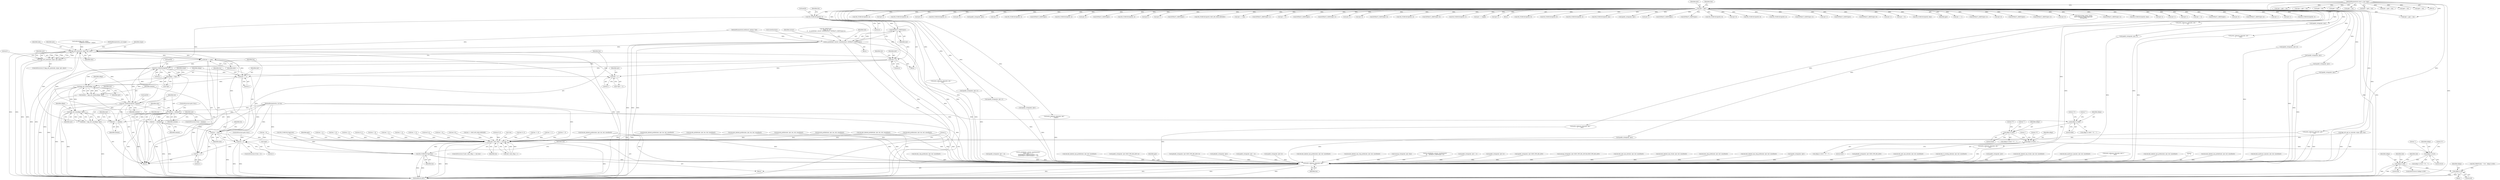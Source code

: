 digraph "0_tcpdump_af2cf04a9394c1a56227c2289ae8da262828294a@array" {
"1002666" [label="(Call,ND_TCHECK2(tptr[0], 4))"];
"1000142" [label="(Call,tptr = pptr)"];
"1000128" [label="(MethodParameterIn,const u_char *pptr)"];
"1002686" [label="(Call,EXTRACT_32BITS(tptr))"];
"1002681" [label="(Call,as_printf(ndo, astostr, sizeof(astostr), EXTRACT_32BITS(tptr)))"];
"1002818" [label="(Call,bgp_attr_print(ndo, atype, tptr, alen))"];
"1002817" [label="(Call,!bgp_attr_print(ndo, atype, tptr, alen))"];
"1002825" [label="(Call,tptr += alen)"];
"1002700" [label="(Call,ND_TCHECK2(tptr[0], 2))"];
"1002710" [label="(Call,aflags = *tptr)"];
"1002728" [label="(Call,bgp_attr_lenlen(aflags, tptr))"];
"1002726" [label="(Call,alenlen = bgp_attr_lenlen(aflags, tptr))"];
"1002731" [label="(Call,ND_TCHECK2(tptr[0], alenlen))"];
"1002737" [label="(Call,len < alenlen)"];
"1002746" [label="(Call,tptr += alenlen)"];
"1002749" [label="(Call,len -= alenlen)"];
"1002828" [label="(Call,len -= alen)"];
"1002706" [label="(Call,len < 2)"];
"1002723" [label="(Call,len -= 2)"];
"1002915" [label="(Call,ndo->ndo_vflag > 1 && len)"];
"1002923" [label="(Call,ND_TCHECK2(*pptr,len))"];
"1002927" [label="(Call,print_unknown_data(ndo, pptr, \"\n\t    \", len))"];
"1002743" [label="(Call,bgp_attr_len(aflags, tptr))"];
"1002741" [label="(Call,alen = bgp_attr_len(aflags, tptr))"];
"1002775" [label="(Call,aflags & 0x80)"];
"1002782" [label="(Call,aflags & 0x40)"];
"1002789" [label="(Call,aflags & 0x20)"];
"1002795" [label="(Call,aflags & 0x10)"];
"1002801" [label="(Call,aflags & 0xf)"];
"1002809" [label="(Call,aflags & 0xf)"];
"1002717" [label="(Call,tptr + 1)"];
"1002720" [label="(Call,tptr += 2)"];
"1002688" [label="(Call,tptr+=4)"];
"1000587" [label="(Call,ND_TCHECK2(tptr[0], 4))"];
"1001185" [label="(Call,tptr < pptr + len)"];
"1002367" [label="(Call,tptr+2)"];
"1002691" [label="(Call,len -=4)"];
"1002523" [label="(Call,ND_TCHECK2(tptr[0], 8))"];
"1001200" [label="(Call,decode_prefix4(ndo, tptr, len, buf, sizeof(buf)))"];
"1002690" [label="(Literal,4)"];
"1002792" [label="(Literal,\"P\")"];
"1002736" [label="(ControlStructure,if (len < alenlen))"];
"1002688" [label="(Call,tptr+=4)"];
"1002218" [label="(Call,tptr+4)"];
"1002169" [label="(Call,ND_TCHECK2(tptr[0], 2))"];
"1002243" [label="(Call,tptr+6)"];
"1002720" [label="(Call,tptr += 2)"];
"1002749" [label="(Call,len -= alenlen)"];
"1002689" [label="(Identifier,tptr)"];
"1002476" [label="(Call,ipaddr_string(ndo, tptr))"];
"1000428" [label="(Call,ipaddr_string(ndo, tptr + 4))"];
"1002937" [label="(MethodReturn,RET)"];
"1002239" [label="(Call,tptr+2)"];
"1001698" [label="(Call,len == BGP_MP_NLRI_MINSIZE)"];
"1002731" [label="(Call,ND_TCHECK2(tptr[0], alenlen))"];
"1002732" [label="(Call,tptr[0])"];
"1002719" [label="(Literal,1)"];
"1002588" [label="(Call,ND_TCHECK2(tptr[0], 3))"];
"1000493" [label="(Call,EXTRACT_32BITS(tptr))"];
"1002517" [label="(Call,ipaddr_string(ndo, tptr))"];
"1000557" [label="(Call,ND_TCHECK2(tptr[0], 4))"];
"1000200" [label="(Call,bgp_attr_get_as_size(ndo, atype, pptr, len))"];
"1002682" [label="(Identifier,ndo)"];
"1002376" [label="(Call,tptr+4)"];
"1001876" [label="(Call,decode_labeled_prefix6(ndo, tptr, len, buf, sizeof(buf)))"];
"1000128" [label="(MethodParameterIn,const u_char *pptr)"];
"1002925" [label="(Identifier,pptr)"];
"1002804" [label="(Call,ND_PRINT((ndo, \"+%x\", aflags & 0xf)))"];
"1002916" [label="(Call,ndo->ndo_vflag > 1)"];
"1002781" [label="(Call,aflags & 0x40 ? \"T\" : \"\")"];
"1002570" [label="(Call,print_unknown_data(ndo, tptr, \"\n\t      \", tlen))"];
"1002830" [label="(Identifier,alen)"];
"1000258" [label="(Call,as_printf(ndo, astostr, sizeof(astostr),\n\t\t\t\tas_size == 2 ?\n\t\t\t\tEXTRACT_16BITS(&tptr[2 + i]) :\n\t\t\t\tEXTRACT_32BITS(&tptr[2 + i])))"];
"1002827" [label="(Identifier,alen)"];
"1002748" [label="(Identifier,alenlen)"];
"1002777" [label="(Literal,0x80)"];
"1000461" [label="(Call,EXTRACT_32BITS(tptr))"];
"1000321" [label="(Call,ND_TCHECK2(tptr[0], 4))"];
"1002109" [label="(Call,tptr-3)"];
"1002333" [label="(Call,tptr+7)"];
"1002730" [label="(Identifier,tptr)"];
"1001488" [label="(Call,decode_labeled_vpn_prefix6(ndo, tptr, buf, sizeof(buf)))"];
"1001665" [label="(Call,EXTRACT_16BITS(tptr))"];
"1001658" [label="(Call,ND_TCHECK2(tptr[0], BGP_MP_NLRI_MINSIZE))"];
"1001115" [label="(Call,tptr += tlen)"];
"1002599" [label="(Call,EXTRACT_16BITS(tptr+1))"];
"1002726" [label="(Call,alenlen = bgp_attr_lenlen(aflags, tptr))"];
"1002740" [label="(ControlStructure,goto trunc;)"];
"1001047" [label="(Call,ipaddr_string(ndo, tptr+BGP_VPN_RD_LEN+4))"];
"1002454" [label="(Call,tptr +=5)"];
"1002733" [label="(Identifier,tptr)"];
"1001724" [label="(Call,decode_prefix4(ndo, tptr, len, buf, sizeof(buf)))"];
"1002745" [label="(Identifier,tptr)"];
"1002929" [label="(Identifier,pptr)"];
"1002790" [label="(Identifier,aflags)"];
"1002866" [label="(Call,EXTRACT_32BITS(tptr))"];
"1002221" [label="(Call,ipaddr_string(ndo, tptr+4))"];
"1002274" [label="(Call,EXTRACT_32BITS(tptr+2))"];
"1002775" [label="(Call,aflags & 0x80)"];
"1002450" [label="(Call,tptr+2)"];
"1000436" [label="(Call,len != 8)"];
"1002711" [label="(Identifier,aflags)"];
"1002707" [label="(Identifier,len)"];
"1002933" [label="(Literal,1)"];
"1001076" [label="(Call,ip6addr_string(ndo, tptr+BGP_VPN_RD_LEN+3))"];
"1002716" [label="(Call,*(tptr + 1))"];
"1000598" [label="(Call,ipaddr_string(ndo, tptr))"];
"1002739" [label="(Identifier,alenlen)"];
"1000206" [label="(Call,tptr < pptr + len)"];
"1001641" [label="(Call,tptr = pptr + len)"];
"1002372" [label="(Call,tptr+3)"];
"1002554" [label="(Call,ipaddr_string(ndo, tptr))"];
"1000861" [label="(Call,ip6addr_string(ndo, tptr))"];
"1002802" [label="(Identifier,aflags)"];
"1002217" [label="(Call,EXTRACT_32BITS(tptr+4))"];
"1002709" [label="(ControlStructure,goto trunc;)"];
"1002154" [label="(Call,len % 8)"];
"1002507" [label="(Call,ND_TCHECK2(tptr[0], 4))"];
"1002743" [label="(Call,bgp_attr_len(aflags, tptr))"];
"1002774" [label="(Call,aflags & 0x80 ? \"O\" : \"\")"];
"1000463" [label="(Call,ipaddr_string(ndo, tptr + 4))"];
"1002242" [label="(Call,EXTRACT_16BITS(tptr+6))"];
"1001448" [label="(Call,decode_labeled_prefix6(ndo, tptr, len, buf, sizeof(buf)))"];
"1002534" [label="(Call,ipaddr_string(ndo, tptr))"];
"1000208" [label="(Call,pptr + len)"];
"1002922" [label="(Block,)"];
"1002822" [label="(Identifier,alen)"];
"1002806" [label="(Identifier,ndo)"];
"1002679" [label="(Block,)"];
"1001643" [label="(Call,pptr + len)"];
"1001711" [label="(Call,pptr + len)"];
"1002924" [label="(Call,*pptr)"];
"1002413" [label="(Call,ND_TCHECK2(tptr[0], 5))"];
"1002746" [label="(Call,tptr += alenlen)"];
"1002798" [label="(Literal,\"E\")"];
"1001633" [label="(Call,print_unknown_data(ndo, tptr, \"\n\t    \", tlen))"];
"1002695" [label="(Identifier,len)"];
"1002820" [label="(Identifier,atype)"];
"1002795" [label="(Call,aflags & 0x10)"];
"1002479" [label="(Call,ipaddr_string(ndo, tptr+4))"];
"1002658" [label="(Call,tptr += length)"];
"1002275" [label="(Call,tptr+2)"];
"1000126" [label="(MethodParameterIn,netdissect_options *ndo)"];
"1002710" [label="(Call,aflags = *tptr)"];
"1001804" [label="(Call,decode_labeled_vpn_prefix4(ndo, tptr, buf, sizeof(buf)))"];
"1000130" [label="(Block,)"];
"1002543" [label="(Call,ND_TCHECK2(tptr[0], 8))"];
"1000471" [label="(Call,len % 4)"];
"1002750" [label="(Identifier,len)"];
"1002741" [label="(Call,alen = bgp_attr_len(aflags, tptr))"];
"1002012" [label="(Call,decode_labeled_vpn_clnp_prefix(ndo, tptr, buf, sizeof(buf)))"];
"1002137" [label="(Call,tptr = pptr + len)"];
"1002486" [label="(Call,ND_TCHECK2(tptr[0], 8))"];
"1000486" [label="(Call,ND_TCHECK2(tptr[0], 4))"];
"1002914" [label="(ControlStructure,if (ndo->ndo_vflag > 1 && len))"];
"1000190" [label="(Call,!len)"];
"1002816" [label="(ControlStructure,if (!bgp_attr_print(ndo, atype, tptr, alen)))"];
"1002799" [label="(Literal,\"\")"];
"1002712" [label="(Call,*tptr)"];
"1000977" [label="(Call,isonsap_string(ndo, tptr, tlen))"];
"1002915" [label="(Call,ndo->ndo_vflag > 1 && len)"];
"1002302" [label="(Call,ipaddr_string(ndo, tptr+2))"];
"1002255" [label="(Call,as_printf(ndo, astostr, sizeof(astostr),\n\t\t\t    EXTRACT_32BITS(tptr+2)))"];
"1002809" [label="(Call,aflags & 0xf)"];
"1002807" [label="(Block,)"];
"1000408" [label="(Call,ipaddr_string(ndo, tptr + 2))"];
"1000385" [label="(Call,ND_TCHECK2(tptr[0], len))"];
"1002738" [label="(Identifier,len)"];
"1002497" [label="(Call,ipaddr_string(ndo, tptr))"];
"1002838" [label="(Call,len % 12)"];
"1002500" [label="(Call,ipaddr_string(ndo, tptr+4))"];
"1000391" [label="(Call,len == 6)"];
"1002387" [label="(Call,tptr+2)"];
"1002819" [label="(Identifier,ndo)"];
"1002676" [label="(Call,ND_PRINT((ndo, \"\n\t    Origin AS: %s\",\n\t\t    as_printf(ndo, astostr, sizeof(astostr), EXTRACT_32BITS(tptr)))))"];
"1001240" [label="(Call,decode_labeled_prefix4(ndo, tptr, len, buf, sizeof(buf)))"];
"1002729" [label="(Identifier,aflags)"];
"1000815" [label="(Call,ipaddr_string(ndo, tptr+BGP_VPN_RD_LEN))"];
"1002817" [label="(Call,!bgp_attr_print(ndo, atype, tptr, alen))"];
"1000357" [label="(Call,EXTRACT_32BITS(tptr))"];
"1002735" [label="(Identifier,alenlen)"];
"1002747" [label="(Identifier,tptr)"];
"1002921" [label="(Identifier,len)"];
"1002670" [label="(Literal,4)"];
"1001018" [label="(Call,isonsap_string(ndo, tptr+BGP_VPN_RD_LEN,tlen-BGP_VPN_RD_LEN))"];
"1002667" [label="(Call,tptr[0])"];
"1002928" [label="(Identifier,ndo)"];
"1002700" [label="(Call,ND_TCHECK2(tptr[0], 2))"];
"1002044" [label="(Call,decode_mdt_vpn_nlri(ndo, tptr, buf, sizeof(buf)))"];
"1002821" [label="(Identifier,tptr)"];
"1001408" [label="(Call,decode_prefix6(ndo, tptr, len, buf, sizeof(buf)))"];
"1001520" [label="(Call,decode_labeled_vpn_l2(ndo, tptr, buf, sizeof(buf)))"];
"1002744" [label="(Identifier,aflags)"];
"1002927" [label="(Call,print_unknown_data(ndo, pptr, \"\n\t    \", len))"];
"1002818" [label="(Call,bgp_attr_print(ndo, atype, tptr, alen))"];
"1002237" [label="(Call,ipaddr_string(ndo, tptr+2))"];
"1001552" [label="(Call,decode_clnp_prefix(ndo, tptr, buf, sizeof(buf)))"];
"1002724" [label="(Identifier,len)"];
"1002892" [label="(Call,ND_TCHECK2(*pptr,len))"];
"1001584" [label="(Call,decode_labeled_vpn_clnp_prefix(ndo, tptr, buf, sizeof(buf)))"];
"1002779" [label="(Literal,\"\")"];
"1002785" [label="(Literal,\"T\")"];
"1001709" [label="(Call,tptr < pptr + len)"];
"1002721" [label="(Identifier,tptr)"];
"1002176" [label="(Call,EXTRACT_16BITS(tptr))"];
"1002725" [label="(Literal,2)"];
"1000445" [label="(Call,ND_TCHECK2(tptr[0], 8))"];
"1002326" [label="(Call,tptr+6)"];
"1002727" [label="(Identifier,alenlen)"];
"1000153" [label="(Call,len != 1)"];
"1002789" [label="(Call,aflags & 0x20)"];
"1002810" [label="(Identifier,aflags)"];
"1000567" [label="(Call,ipaddr_string(ndo, tptr))"];
"1002465" [label="(Call,ND_TCHECK2(tptr[0], 8))"];
"1000362" [label="(Call,len != 0)"];
"1000347" [label="(Call,ND_TCHECK2(tptr[0], 4))"];
"1002260" [label="(Call,EXTRACT_32BITS(tptr+2))"];
"1002800" [label="(ControlStructure,if (aflags & 0xf))"];
"1002923" [label="(Call,ND_TCHECK2(*pptr,len))"];
"1000767" [label="(Call,ipaddr_string(ndo, tptr))"];
"1002304" [label="(Call,tptr+2)"];
"1001764" [label="(Call,decode_labeled_prefix4(ndo, tptr, len, buf, sizeof(buf)))"];
"1002803" [label="(Literal,0xf)"];
"1002811" [label="(Literal,0xf)"];
"1002681" [label="(Call,as_printf(ndo, astostr, sizeof(astostr), EXTRACT_32BITS(tptr)))"];
"1000426" [label="(Call,EXTRACT_32BITS(tptr))"];
"1000338" [label="(Call,len != 4)"];
"1002264" [label="(Call,EXTRACT_16BITS(tptr+6))"];
"1002717" [label="(Call,tptr + 1)"];
"1002793" [label="(Literal,\"\")"];
"1002722" [label="(Literal,2)"];
"1000150" [label="(Block,)"];
"1002261" [label="(Call,tptr+2)"];
"1002758" [label="(Call,tok2str(bgp_attr_values,\n                                      \"Unknown Attribute\", atype))"];
"1000373" [label="(Call,len != 6)"];
"1002794" [label="(Call,aflags & 0x10 ? \"E\" : \"\")"];
"1000143" [label="(Identifier,tptr)"];
"1002405" [label="(Call,tptr +=8)"];
"1002653" [label="(Call,print_unknown_data(ndo, tptr,\"\n\t      \", length))"];
"1002704" [label="(Literal,2)"];
"1002696" [label="(Block,)"];
"1002737" [label="(Call,len < alenlen)"];
"1000909" [label="(Call,ip6addr_string(ndo, tptr+BGP_VPN_RD_LEN))"];
"1001091" [label="(Call,ND_TCHECK2(tptr[0], tlen))"];
"1000144" [label="(Identifier,pptr)"];
"1002776" [label="(Identifier,aflags)"];
"1001376" [label="(Call,decode_mdt_vpn_nlri(ndo, tptr, buf, sizeof(buf)))"];
"1002603" [label="(Call,tptr += 3)"];
"1002449" [label="(Call,EXTRACT_24BITS(tptr+2))"];
"1002343" [label="(Call,tptr+6)"];
"1000622" [label="(Call,EXTRACT_16BITS(tptr))"];
"1001312" [label="(Call,decode_rt_routing_info(ndo, tptr, buf, sizeof(buf)))"];
"1002829" [label="(Identifier,len)"];
"1002852" [label="(Call,len > 0)"];
"1000955" [label="(Call,ipaddr_string(ndo, tptr))"];
"1002797" [label="(Literal,0x10)"];
"1001948" [label="(Call,decode_labeled_vpn_l2(ndo, tptr, buf, sizeof(buf)))"];
"1000127" [label="(MethodParameterIn,u_int atype)"];
"1002684" [label="(Call,sizeof(astostr))"];
"1002786" [label="(Literal,\"\")"];
"1002705" [label="(ControlStructure,if (len < 2))"];
"1002212" [label="(Call,EXTRACT_16BITS(tptr+2))"];
"1002686" [label="(Call,EXTRACT_32BITS(tptr))"];
"1002701" [label="(Call,tptr[0])"];
"1001110" [label="(Call,print_unknown_data(ndo, tptr, \"\n\t    \", tlen))"];
"1002723" [label="(Call,len -= 2)"];
"1000180" [label="(Call,len % 2)"];
"1002782" [label="(Call,aflags & 0x40)"];
"1002783" [label="(Identifier,aflags)"];
"1002791" [label="(Literal,0x20)"];
"1002728" [label="(Call,bgp_attr_lenlen(aflags, tptr))"];
"1002814" [label="(Identifier,ndo)"];
"1002265" [label="(Call,tptr+6)"];
"1000170" [label="(Call,tok2str(bgp_origin_values,\n\t\t\t\t\t\t\"Unknown Origin Typecode\",\n\t\t\t\t\t\ttptr[0]))"];
"1002706" [label="(Call,len < 2)"];
"1002386" [label="(Call,EXTRACT_16BITS(tptr+2))"];
"1000663" [label="(Call,ND_TCHECK2(tptr[0], tlen))"];
"1000376" [label="(Call,len != 8)"];
"1002742" [label="(Identifier,alen)"];
"1000548" [label="(Call,len != 4)"];
"1000312" [label="(Call,len != 4)"];
"1002784" [label="(Literal,0x40)"];
"1002223" [label="(Call,tptr+4)"];
"1002213" [label="(Call,tptr+2)"];
"1002421" [label="(Call,tptr+1)"];
"1001344" [label="(Call,decode_multicast_vpn(ndo, tptr, buf, sizeof(buf)))"];
"1002718" [label="(Identifier,tptr)"];
"1002828" [label="(Call,len -= alen)"];
"1002754" [label="(Identifier,ndo)"];
"1002824" [label="(Literal,0)"];
"1002687" [label="(Identifier,tptr)"];
"1002835" [label="(Call,len == 0)"];
"1000542" [label="(Call,tptr +=4)"];
"1002127" [label="(Call,print_unknown_data(ndo, tptr-3, \"\n\t    \", tlen))"];
"1000406" [label="(Call,EXTRACT_16BITS(tptr))"];
"1002349" [label="(Call,tptr+6)"];
"1000331" [label="(Call,ipaddr_string(ndo, tptr))"];
"1002375" [label="(Call,EXTRACT_16BITS(tptr+4))"];
"1002825" [label="(Call,tptr += alen)"];
"1000142" [label="(Call,tptr = pptr)"];
"1002796" [label="(Identifier,aflags)"];
"1002683" [label="(Identifier,astostr)"];
"1002600" [label="(Call,tptr+1)"];
"1002318" [label="(Call,tptr+2)"];
"1002673" [label="(Identifier,len)"];
"1000129" [label="(MethodParameterIn,u_int len)"];
"1000682" [label="(Call,print_unknown_data(ndo, tptr, \"\n\t    \", tlen))"];
"1002708" [label="(Literal,2)"];
"1000146" [label="(Identifier,tlen)"];
"1002778" [label="(Literal,\"O\")"];
"1001836" [label="(Call,decode_prefix6(ndo, tptr, len, buf, sizeof(buf)))"];
"1001280" [label="(Call,decode_labeled_vpn_prefix4(ndo, tptr, buf, sizeof(buf)))"];
"1002930" [label="(Literal,\"\n\t    \")"];
"1001187" [label="(Call,pptr + len)"];
"1000573" [label="(Call,len % 4)"];
"1001916" [label="(Call,decode_labeled_vpn_prefix6(ndo, tptr, buf, sizeof(buf)))"];
"1002139" [label="(Call,pptr + len)"];
"1002076" [label="(Call,decode_multicast_vpn(ndo, tptr, buf, sizeof(buf)))"];
"1002801" [label="(Call,aflags & 0xf)"];
"1002826" [label="(Identifier,tptr)"];
"1002396" [label="(Call,print_unknown_data(ndo, tptr, \"\n\t      \", 8))"];
"1002931" [label="(Identifier,len)"];
"1002316" [label="(Call,ipaddr_string(ndo, tptr+2))"];
"1002666" [label="(Call,ND_TCHECK2(tptr[0], 4))"];
"1002908" [label="(Call,print_unknown_data(ndo, pptr, \"\n\t    \", len))"];
"1002751" [label="(Identifier,alenlen)"];
"1002715" [label="(Identifier,atype)"];
"1001980" [label="(Call,decode_clnp_prefix(ndo, tptr, buf, sizeof(buf)))"];
"1000615" [label="(Call,ND_TCHECK2(tptr[0], 3))"];
"1002926" [label="(Identifier,len)"];
"1002692" [label="(Identifier,len)"];
"1002788" [label="(Call,aflags & 0x20 ? \"P\" : \"\")"];
"1002666" -> "1000150"  [label="AST: "];
"1002666" -> "1002670"  [label="CFG: "];
"1002667" -> "1002666"  [label="AST: "];
"1002670" -> "1002666"  [label="AST: "];
"1002673" -> "1002666"  [label="CFG: "];
"1002666" -> "1002937"  [label="DDG: "];
"1002666" -> "1002937"  [label="DDG: "];
"1000142" -> "1002666"  [label="DDG: "];
"1002666" -> "1002686"  [label="DDG: "];
"1002666" -> "1002688"  [label="DDG: "];
"1002666" -> "1002700"  [label="DDG: "];
"1000142" -> "1000130"  [label="AST: "];
"1000142" -> "1000144"  [label="CFG: "];
"1000143" -> "1000142"  [label="AST: "];
"1000144" -> "1000142"  [label="AST: "];
"1000146" -> "1000142"  [label="CFG: "];
"1000142" -> "1002937"  [label="DDG: "];
"1000142" -> "1002937"  [label="DDG: "];
"1000128" -> "1000142"  [label="DDG: "];
"1000142" -> "1000170"  [label="DDG: "];
"1000142" -> "1000206"  [label="DDG: "];
"1000142" -> "1000321"  [label="DDG: "];
"1000142" -> "1000331"  [label="DDG: "];
"1000142" -> "1000347"  [label="DDG: "];
"1000142" -> "1000357"  [label="DDG: "];
"1000142" -> "1000385"  [label="DDG: "];
"1000142" -> "1000406"  [label="DDG: "];
"1000142" -> "1000426"  [label="DDG: "];
"1000142" -> "1000445"  [label="DDG: "];
"1000142" -> "1000461"  [label="DDG: "];
"1000142" -> "1000486"  [label="DDG: "];
"1000142" -> "1000493"  [label="DDG: "];
"1000142" -> "1000542"  [label="DDG: "];
"1000142" -> "1000557"  [label="DDG: "];
"1000142" -> "1000567"  [label="DDG: "];
"1000142" -> "1000587"  [label="DDG: "];
"1000142" -> "1000598"  [label="DDG: "];
"1000142" -> "1000615"  [label="DDG: "];
"1000142" -> "1000622"  [label="DDG: "];
"1000142" -> "1000663"  [label="DDG: "];
"1000142" -> "1000682"  [label="DDG: "];
"1000142" -> "1001091"  [label="DDG: "];
"1000142" -> "1001110"  [label="DDG: "];
"1000142" -> "1001115"  [label="DDG: "];
"1000142" -> "1001633"  [label="DDG: "];
"1000142" -> "1001658"  [label="DDG: "];
"1000142" -> "1001665"  [label="DDG: "];
"1000142" -> "1002109"  [label="DDG: "];
"1000142" -> "1002169"  [label="DDG: "];
"1000142" -> "1002176"  [label="DDG: "];
"1000142" -> "1002212"  [label="DDG: "];
"1000142" -> "1002213"  [label="DDG: "];
"1000142" -> "1002217"  [label="DDG: "];
"1000142" -> "1002218"  [label="DDG: "];
"1000142" -> "1002221"  [label="DDG: "];
"1000142" -> "1002223"  [label="DDG: "];
"1000142" -> "1002237"  [label="DDG: "];
"1000142" -> "1002239"  [label="DDG: "];
"1000142" -> "1002242"  [label="DDG: "];
"1000142" -> "1002243"  [label="DDG: "];
"1000142" -> "1002260"  [label="DDG: "];
"1000142" -> "1002261"  [label="DDG: "];
"1000142" -> "1002264"  [label="DDG: "];
"1000142" -> "1002265"  [label="DDG: "];
"1000142" -> "1002274"  [label="DDG: "];
"1000142" -> "1002275"  [label="DDG: "];
"1000142" -> "1002302"  [label="DDG: "];
"1000142" -> "1002304"  [label="DDG: "];
"1000142" -> "1002316"  [label="DDG: "];
"1000142" -> "1002318"  [label="DDG: "];
"1000142" -> "1002326"  [label="DDG: "];
"1000142" -> "1002333"  [label="DDG: "];
"1000142" -> "1002343"  [label="DDG: "];
"1000142" -> "1002349"  [label="DDG: "];
"1000142" -> "1002367"  [label="DDG: "];
"1000142" -> "1002372"  [label="DDG: "];
"1000142" -> "1002375"  [label="DDG: "];
"1000142" -> "1002376"  [label="DDG: "];
"1000142" -> "1002386"  [label="DDG: "];
"1000142" -> "1002387"  [label="DDG: "];
"1000142" -> "1002396"  [label="DDG: "];
"1000142" -> "1002405"  [label="DDG: "];
"1000142" -> "1002413"  [label="DDG: "];
"1000142" -> "1002421"  [label="DDG: "];
"1000142" -> "1002449"  [label="DDG: "];
"1000142" -> "1002450"  [label="DDG: "];
"1000142" -> "1002454"  [label="DDG: "];
"1000142" -> "1002465"  [label="DDG: "];
"1000142" -> "1002476"  [label="DDG: "];
"1000142" -> "1002486"  [label="DDG: "];
"1000142" -> "1002497"  [label="DDG: "];
"1000142" -> "1002507"  [label="DDG: "];
"1000142" -> "1002517"  [label="DDG: "];
"1000142" -> "1002523"  [label="DDG: "];
"1000142" -> "1002534"  [label="DDG: "];
"1000142" -> "1002543"  [label="DDG: "];
"1000142" -> "1002554"  [label="DDG: "];
"1000142" -> "1002570"  [label="DDG: "];
"1000142" -> "1002588"  [label="DDG: "];
"1000142" -> "1002599"  [label="DDG: "];
"1000142" -> "1002600"  [label="DDG: "];
"1000142" -> "1002603"  [label="DDG: "];
"1000142" -> "1002653"  [label="DDG: "];
"1000142" -> "1002658"  [label="DDG: "];
"1000142" -> "1002686"  [label="DDG: "];
"1000142" -> "1002866"  [label="DDG: "];
"1000128" -> "1000125"  [label="AST: "];
"1000128" -> "1002937"  [label="DDG: "];
"1000128" -> "1000200"  [label="DDG: "];
"1000128" -> "1000206"  [label="DDG: "];
"1000128" -> "1000208"  [label="DDG: "];
"1000128" -> "1001185"  [label="DDG: "];
"1000128" -> "1001187"  [label="DDG: "];
"1000128" -> "1001641"  [label="DDG: "];
"1000128" -> "1001643"  [label="DDG: "];
"1000128" -> "1001709"  [label="DDG: "];
"1000128" -> "1001711"  [label="DDG: "];
"1000128" -> "1002137"  [label="DDG: "];
"1000128" -> "1002139"  [label="DDG: "];
"1000128" -> "1002908"  [label="DDG: "];
"1000128" -> "1002927"  [label="DDG: "];
"1002686" -> "1002681"  [label="AST: "];
"1002686" -> "1002687"  [label="CFG: "];
"1002687" -> "1002686"  [label="AST: "];
"1002681" -> "1002686"  [label="CFG: "];
"1002686" -> "1002681"  [label="DDG: "];
"1002686" -> "1002688"  [label="DDG: "];
"1002681" -> "1002679"  [label="AST: "];
"1002682" -> "1002681"  [label="AST: "];
"1002683" -> "1002681"  [label="AST: "];
"1002684" -> "1002681"  [label="AST: "];
"1002676" -> "1002681"  [label="CFG: "];
"1002681" -> "1002937"  [label="DDG: "];
"1002681" -> "1002937"  [label="DDG: "];
"1002681" -> "1002937"  [label="DDG: "];
"1002681" -> "1002937"  [label="DDG: "];
"1000126" -> "1002681"  [label="DDG: "];
"1002681" -> "1002818"  [label="DDG: "];
"1002681" -> "1002927"  [label="DDG: "];
"1002818" -> "1002817"  [label="AST: "];
"1002818" -> "1002822"  [label="CFG: "];
"1002819" -> "1002818"  [label="AST: "];
"1002820" -> "1002818"  [label="AST: "];
"1002821" -> "1002818"  [label="AST: "];
"1002822" -> "1002818"  [label="AST: "];
"1002817" -> "1002818"  [label="CFG: "];
"1002818" -> "1002937"  [label="DDG: "];
"1002818" -> "1002937"  [label="DDG: "];
"1002818" -> "1002937"  [label="DDG: "];
"1002818" -> "1002937"  [label="DDG: "];
"1002818" -> "1002817"  [label="DDG: "];
"1002818" -> "1002817"  [label="DDG: "];
"1002818" -> "1002817"  [label="DDG: "];
"1002818" -> "1002817"  [label="DDG: "];
"1000126" -> "1002818"  [label="DDG: "];
"1002758" -> "1002818"  [label="DDG: "];
"1000127" -> "1002818"  [label="DDG: "];
"1002731" -> "1002818"  [label="DDG: "];
"1002746" -> "1002818"  [label="DDG: "];
"1002741" -> "1002818"  [label="DDG: "];
"1002818" -> "1002825"  [label="DDG: "];
"1002818" -> "1002825"  [label="DDG: "];
"1002818" -> "1002828"  [label="DDG: "];
"1002818" -> "1002927"  [label="DDG: "];
"1002817" -> "1002816"  [label="AST: "];
"1002824" -> "1002817"  [label="CFG: "];
"1002826" -> "1002817"  [label="CFG: "];
"1002817" -> "1002937"  [label="DDG: "];
"1002817" -> "1002937"  [label="DDG: "];
"1002825" -> "1002696"  [label="AST: "];
"1002825" -> "1002827"  [label="CFG: "];
"1002826" -> "1002825"  [label="AST: "];
"1002827" -> "1002825"  [label="AST: "];
"1002829" -> "1002825"  [label="CFG: "];
"1002825" -> "1002937"  [label="DDG: "];
"1002825" -> "1002700"  [label="DDG: "];
"1002825" -> "1002717"  [label="DDG: "];
"1002825" -> "1002720"  [label="DDG: "];
"1002731" -> "1002825"  [label="DDG: "];
"1002700" -> "1002696"  [label="AST: "];
"1002700" -> "1002704"  [label="CFG: "];
"1002701" -> "1002700"  [label="AST: "];
"1002704" -> "1002700"  [label="AST: "];
"1002707" -> "1002700"  [label="CFG: "];
"1002700" -> "1002937"  [label="DDG: "];
"1002700" -> "1002937"  [label="DDG: "];
"1002731" -> "1002700"  [label="DDG: "];
"1002688" -> "1002700"  [label="DDG: "];
"1002700" -> "1002710"  [label="DDG: "];
"1002700" -> "1002717"  [label="DDG: "];
"1002700" -> "1002720"  [label="DDG: "];
"1002700" -> "1002728"  [label="DDG: "];
"1002700" -> "1002731"  [label="DDG: "];
"1002710" -> "1002696"  [label="AST: "];
"1002710" -> "1002712"  [label="CFG: "];
"1002711" -> "1002710"  [label="AST: "];
"1002712" -> "1002710"  [label="AST: "];
"1002715" -> "1002710"  [label="CFG: "];
"1002710" -> "1002937"  [label="DDG: "];
"1002710" -> "1002728"  [label="DDG: "];
"1002728" -> "1002726"  [label="AST: "];
"1002728" -> "1002730"  [label="CFG: "];
"1002729" -> "1002728"  [label="AST: "];
"1002730" -> "1002728"  [label="AST: "];
"1002726" -> "1002728"  [label="CFG: "];
"1002728" -> "1002937"  [label="DDG: "];
"1002728" -> "1002937"  [label="DDG: "];
"1002728" -> "1002726"  [label="DDG: "];
"1002728" -> "1002726"  [label="DDG: "];
"1002720" -> "1002728"  [label="DDG: "];
"1002728" -> "1002731"  [label="DDG: "];
"1002728" -> "1002743"  [label="DDG: "];
"1002728" -> "1002743"  [label="DDG: "];
"1002726" -> "1002696"  [label="AST: "];
"1002727" -> "1002726"  [label="AST: "];
"1002733" -> "1002726"  [label="CFG: "];
"1002726" -> "1002937"  [label="DDG: "];
"1002726" -> "1002731"  [label="DDG: "];
"1002731" -> "1002696"  [label="AST: "];
"1002731" -> "1002735"  [label="CFG: "];
"1002732" -> "1002731"  [label="AST: "];
"1002735" -> "1002731"  [label="AST: "];
"1002738" -> "1002731"  [label="CFG: "];
"1002731" -> "1002937"  [label="DDG: "];
"1002731" -> "1002937"  [label="DDG: "];
"1002731" -> "1002737"  [label="DDG: "];
"1002731" -> "1002743"  [label="DDG: "];
"1002731" -> "1002746"  [label="DDG: "];
"1002737" -> "1002736"  [label="AST: "];
"1002737" -> "1002739"  [label="CFG: "];
"1002738" -> "1002737"  [label="AST: "];
"1002739" -> "1002737"  [label="AST: "];
"1002740" -> "1002737"  [label="CFG: "];
"1002742" -> "1002737"  [label="CFG: "];
"1002737" -> "1002937"  [label="DDG: "];
"1002737" -> "1002937"  [label="DDG: "];
"1002737" -> "1002937"  [label="DDG: "];
"1002723" -> "1002737"  [label="DDG: "];
"1000129" -> "1002737"  [label="DDG: "];
"1002737" -> "1002746"  [label="DDG: "];
"1002737" -> "1002749"  [label="DDG: "];
"1002737" -> "1002749"  [label="DDG: "];
"1002746" -> "1002696"  [label="AST: "];
"1002746" -> "1002748"  [label="CFG: "];
"1002747" -> "1002746"  [label="AST: "];
"1002748" -> "1002746"  [label="AST: "];
"1002750" -> "1002746"  [label="CFG: "];
"1002743" -> "1002746"  [label="DDG: "];
"1002749" -> "1002696"  [label="AST: "];
"1002749" -> "1002751"  [label="CFG: "];
"1002750" -> "1002749"  [label="AST: "];
"1002751" -> "1002749"  [label="AST: "];
"1002754" -> "1002749"  [label="CFG: "];
"1002749" -> "1002937"  [label="DDG: "];
"1002749" -> "1002937"  [label="DDG: "];
"1000129" -> "1002749"  [label="DDG: "];
"1002749" -> "1002828"  [label="DDG: "];
"1002828" -> "1002696"  [label="AST: "];
"1002828" -> "1002830"  [label="CFG: "];
"1002829" -> "1002828"  [label="AST: "];
"1002830" -> "1002828"  [label="AST: "];
"1002695" -> "1002828"  [label="CFG: "];
"1002828" -> "1002937"  [label="DDG: "];
"1002828" -> "1002706"  [label="DDG: "];
"1000129" -> "1002828"  [label="DDG: "];
"1002828" -> "1002915"  [label="DDG: "];
"1002706" -> "1002705"  [label="AST: "];
"1002706" -> "1002708"  [label="CFG: "];
"1002707" -> "1002706"  [label="AST: "];
"1002708" -> "1002706"  [label="AST: "];
"1002709" -> "1002706"  [label="CFG: "];
"1002711" -> "1002706"  [label="CFG: "];
"1002706" -> "1002937"  [label="DDG: "];
"1002706" -> "1002937"  [label="DDG: "];
"1002691" -> "1002706"  [label="DDG: "];
"1000129" -> "1002706"  [label="DDG: "];
"1002706" -> "1002723"  [label="DDG: "];
"1002723" -> "1002696"  [label="AST: "];
"1002723" -> "1002725"  [label="CFG: "];
"1002724" -> "1002723"  [label="AST: "];
"1002725" -> "1002723"  [label="AST: "];
"1002727" -> "1002723"  [label="CFG: "];
"1000129" -> "1002723"  [label="DDG: "];
"1002915" -> "1002914"  [label="AST: "];
"1002915" -> "1002916"  [label="CFG: "];
"1002915" -> "1002921"  [label="CFG: "];
"1002916" -> "1002915"  [label="AST: "];
"1002921" -> "1002915"  [label="AST: "];
"1002925" -> "1002915"  [label="CFG: "];
"1002933" -> "1002915"  [label="CFG: "];
"1002915" -> "1002937"  [label="DDG: "];
"1002915" -> "1002937"  [label="DDG: "];
"1002915" -> "1002937"  [label="DDG: "];
"1002916" -> "1002915"  [label="DDG: "];
"1002916" -> "1002915"  [label="DDG: "];
"1001836" -> "1002915"  [label="DDG: "];
"1000376" -> "1002915"  [label="DDG: "];
"1000436" -> "1002915"  [label="DDG: "];
"1001408" -> "1002915"  [label="DDG: "];
"1000180" -> "1002915"  [label="DDG: "];
"1000573" -> "1002915"  [label="DDG: "];
"1001876" -> "1002915"  [label="DDG: "];
"1000153" -> "1002915"  [label="DDG: "];
"1001200" -> "1002915"  [label="DDG: "];
"1002154" -> "1002915"  [label="DDG: "];
"1000362" -> "1002915"  [label="DDG: "];
"1002892" -> "1002915"  [label="DDG: "];
"1000338" -> "1002915"  [label="DDG: "];
"1002908" -> "1002915"  [label="DDG: "];
"1000471" -> "1002915"  [label="DDG: "];
"1001448" -> "1002915"  [label="DDG: "];
"1000391" -> "1002915"  [label="DDG: "];
"1002838" -> "1002915"  [label="DDG: "];
"1000312" -> "1002915"  [label="DDG: "];
"1001764" -> "1002915"  [label="DDG: "];
"1000190" -> "1002915"  [label="DDG: "];
"1001240" -> "1002915"  [label="DDG: "];
"1002691" -> "1002915"  [label="DDG: "];
"1001724" -> "1002915"  [label="DDG: "];
"1002852" -> "1002915"  [label="DDG: "];
"1000373" -> "1002915"  [label="DDG: "];
"1000548" -> "1002915"  [label="DDG: "];
"1002835" -> "1002915"  [label="DDG: "];
"1000129" -> "1002915"  [label="DDG: "];
"1000200" -> "1002915"  [label="DDG: "];
"1001698" -> "1002915"  [label="DDG: "];
"1002915" -> "1002923"  [label="DDG: "];
"1002923" -> "1002922"  [label="AST: "];
"1002923" -> "1002926"  [label="CFG: "];
"1002924" -> "1002923"  [label="AST: "];
"1002926" -> "1002923"  [label="AST: "];
"1002928" -> "1002923"  [label="CFG: "];
"1002923" -> "1002937"  [label="DDG: "];
"1002923" -> "1002937"  [label="DDG: "];
"1002892" -> "1002923"  [label="DDG: "];
"1000129" -> "1002923"  [label="DDG: "];
"1002923" -> "1002927"  [label="DDG: "];
"1002927" -> "1002922"  [label="AST: "];
"1002927" -> "1002931"  [label="CFG: "];
"1002928" -> "1002927"  [label="AST: "];
"1002929" -> "1002927"  [label="AST: "];
"1002930" -> "1002927"  [label="AST: "];
"1002931" -> "1002927"  [label="AST: "];
"1002933" -> "1002927"  [label="CFG: "];
"1002927" -> "1002937"  [label="DDG: "];
"1002927" -> "1002937"  [label="DDG: "];
"1002927" -> "1002937"  [label="DDG: "];
"1002927" -> "1002937"  [label="DDG: "];
"1000815" -> "1002927"  [label="DDG: "];
"1000682" -> "1002927"  [label="DDG: "];
"1001804" -> "1002927"  [label="DDG: "];
"1001047" -> "1002927"  [label="DDG: "];
"1001018" -> "1002927"  [label="DDG: "];
"1001724" -> "1002927"  [label="DDG: "];
"1001916" -> "1002927"  [label="DDG: "];
"1000861" -> "1002927"  [label="DDG: "];
"1000258" -> "1002927"  [label="DDG: "];
"1001520" -> "1002927"  [label="DDG: "];
"1001376" -> "1002927"  [label="DDG: "];
"1001948" -> "1002927"  [label="DDG: "];
"1001876" -> "1002927"  [label="DDG: "];
"1002534" -> "1002927"  [label="DDG: "];
"1000200" -> "1002927"  [label="DDG: "];
"1000200" -> "1002927"  [label="DDG: "];
"1002554" -> "1002927"  [label="DDG: "];
"1000598" -> "1002927"  [label="DDG: "];
"1001448" -> "1002927"  [label="DDG: "];
"1002570" -> "1002927"  [label="DDG: "];
"1000567" -> "1002927"  [label="DDG: "];
"1002908" -> "1002927"  [label="DDG: "];
"1002908" -> "1002927"  [label="DDG: "];
"1001312" -> "1002927"  [label="DDG: "];
"1002221" -> "1002927"  [label="DDG: "];
"1000408" -> "1002927"  [label="DDG: "];
"1002044" -> "1002927"  [label="DDG: "];
"1001633" -> "1002927"  [label="DDG: "];
"1002127" -> "1002927"  [label="DDG: "];
"1000331" -> "1002927"  [label="DDG: "];
"1001110" -> "1002927"  [label="DDG: "];
"1002517" -> "1002927"  [label="DDG: "];
"1002012" -> "1002927"  [label="DDG: "];
"1001076" -> "1002927"  [label="DDG: "];
"1001240" -> "1002927"  [label="DDG: "];
"1000909" -> "1002927"  [label="DDG: "];
"1001980" -> "1002927"  [label="DDG: "];
"1002316" -> "1002927"  [label="DDG: "];
"1000463" -> "1002927"  [label="DDG: "];
"1001584" -> "1002927"  [label="DDG: "];
"1001836" -> "1002927"  [label="DDG: "];
"1002479" -> "1002927"  [label="DDG: "];
"1002076" -> "1002927"  [label="DDG: "];
"1002255" -> "1002927"  [label="DDG: "];
"1001408" -> "1002927"  [label="DDG: "];
"1001280" -> "1002927"  [label="DDG: "];
"1001344" -> "1002927"  [label="DDG: "];
"1002237" -> "1002927"  [label="DDG: "];
"1002302" -> "1002927"  [label="DDG: "];
"1001764" -> "1002927"  [label="DDG: "];
"1001488" -> "1002927"  [label="DDG: "];
"1001552" -> "1002927"  [label="DDG: "];
"1000977" -> "1002927"  [label="DDG: "];
"1000955" -> "1002927"  [label="DDG: "];
"1000428" -> "1002927"  [label="DDG: "];
"1000767" -> "1002927"  [label="DDG: "];
"1002653" -> "1002927"  [label="DDG: "];
"1002396" -> "1002927"  [label="DDG: "];
"1001200" -> "1002927"  [label="DDG: "];
"1002500" -> "1002927"  [label="DDG: "];
"1000126" -> "1002927"  [label="DDG: "];
"1000129" -> "1002927"  [label="DDG: "];
"1002743" -> "1002741"  [label="AST: "];
"1002743" -> "1002745"  [label="CFG: "];
"1002744" -> "1002743"  [label="AST: "];
"1002745" -> "1002743"  [label="AST: "];
"1002741" -> "1002743"  [label="CFG: "];
"1002743" -> "1002937"  [label="DDG: "];
"1002743" -> "1002741"  [label="DDG: "];
"1002743" -> "1002741"  [label="DDG: "];
"1002743" -> "1002775"  [label="DDG: "];
"1002741" -> "1002696"  [label="AST: "];
"1002742" -> "1002741"  [label="AST: "];
"1002747" -> "1002741"  [label="CFG: "];
"1002741" -> "1002937"  [label="DDG: "];
"1002775" -> "1002774"  [label="AST: "];
"1002775" -> "1002777"  [label="CFG: "];
"1002776" -> "1002775"  [label="AST: "];
"1002777" -> "1002775"  [label="AST: "];
"1002778" -> "1002775"  [label="CFG: "];
"1002779" -> "1002775"  [label="CFG: "];
"1002775" -> "1002782"  [label="DDG: "];
"1002782" -> "1002781"  [label="AST: "];
"1002782" -> "1002784"  [label="CFG: "];
"1002783" -> "1002782"  [label="AST: "];
"1002784" -> "1002782"  [label="AST: "];
"1002785" -> "1002782"  [label="CFG: "];
"1002786" -> "1002782"  [label="CFG: "];
"1002782" -> "1002789"  [label="DDG: "];
"1002789" -> "1002788"  [label="AST: "];
"1002789" -> "1002791"  [label="CFG: "];
"1002790" -> "1002789"  [label="AST: "];
"1002791" -> "1002789"  [label="AST: "];
"1002792" -> "1002789"  [label="CFG: "];
"1002793" -> "1002789"  [label="CFG: "];
"1002789" -> "1002795"  [label="DDG: "];
"1002795" -> "1002794"  [label="AST: "];
"1002795" -> "1002797"  [label="CFG: "];
"1002796" -> "1002795"  [label="AST: "];
"1002797" -> "1002795"  [label="AST: "];
"1002798" -> "1002795"  [label="CFG: "];
"1002799" -> "1002795"  [label="CFG: "];
"1002795" -> "1002801"  [label="DDG: "];
"1002801" -> "1002800"  [label="AST: "];
"1002801" -> "1002803"  [label="CFG: "];
"1002802" -> "1002801"  [label="AST: "];
"1002803" -> "1002801"  [label="AST: "];
"1002806" -> "1002801"  [label="CFG: "];
"1002814" -> "1002801"  [label="CFG: "];
"1002801" -> "1002937"  [label="DDG: "];
"1002801" -> "1002937"  [label="DDG: "];
"1002801" -> "1002809"  [label="DDG: "];
"1002809" -> "1002807"  [label="AST: "];
"1002809" -> "1002811"  [label="CFG: "];
"1002810" -> "1002809"  [label="AST: "];
"1002811" -> "1002809"  [label="AST: "];
"1002804" -> "1002809"  [label="CFG: "];
"1002809" -> "1002937"  [label="DDG: "];
"1002809" -> "1002937"  [label="DDG: "];
"1002717" -> "1002716"  [label="AST: "];
"1002717" -> "1002719"  [label="CFG: "];
"1002718" -> "1002717"  [label="AST: "];
"1002719" -> "1002717"  [label="AST: "];
"1002716" -> "1002717"  [label="CFG: "];
"1002688" -> "1002717"  [label="DDG: "];
"1002720" -> "1002696"  [label="AST: "];
"1002720" -> "1002722"  [label="CFG: "];
"1002721" -> "1002720"  [label="AST: "];
"1002722" -> "1002720"  [label="AST: "];
"1002724" -> "1002720"  [label="CFG: "];
"1002688" -> "1002720"  [label="DDG: "];
"1002688" -> "1000150"  [label="AST: "];
"1002688" -> "1002690"  [label="CFG: "];
"1002689" -> "1002688"  [label="AST: "];
"1002690" -> "1002688"  [label="AST: "];
"1002692" -> "1002688"  [label="CFG: "];
"1002688" -> "1002937"  [label="DDG: "];
}
